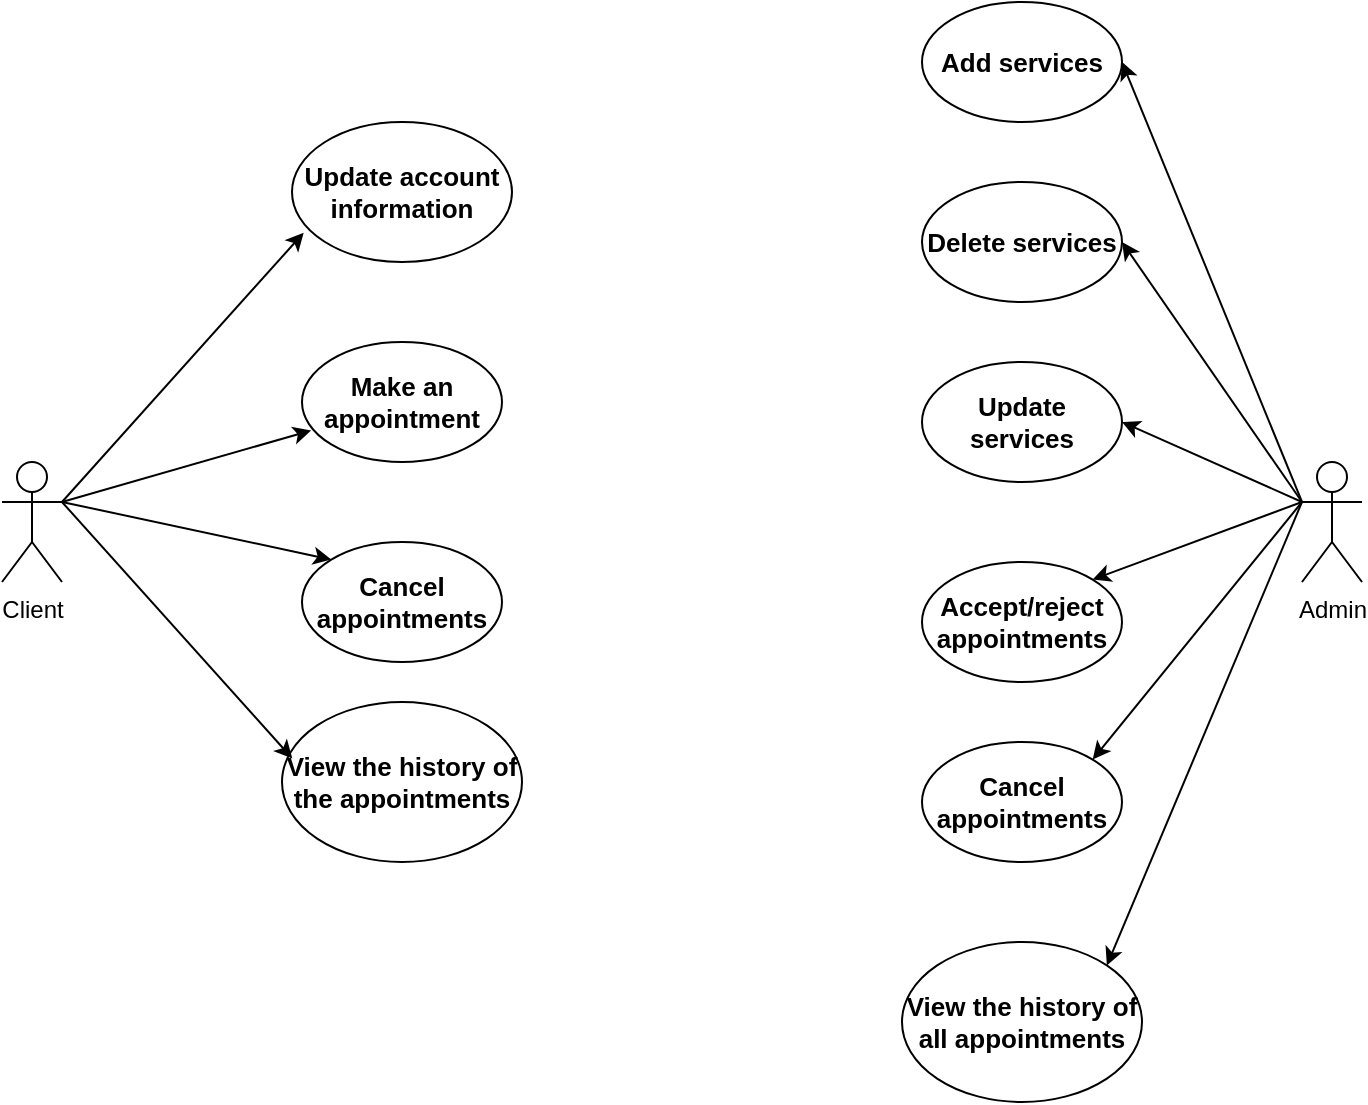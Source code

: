 <mxfile version="14.5.3" type="device"><diagram id="q7Ca3RBhE1kFpVHp9aTo" name="Page-1"><mxGraphModel dx="1504" dy="682" grid="1" gridSize="10" guides="1" tooltips="1" connect="1" arrows="1" fold="1" page="1" pageScale="1" pageWidth="827" pageHeight="1169" math="0" shadow="0"><root><mxCell id="0"/><mxCell id="1" parent="0"/><mxCell id="yvEOouLMCicpTyjTRq6A-4" value="Client&lt;br&gt;" style="shape=umlActor;verticalLabelPosition=bottom;verticalAlign=top;html=1;" parent="1" vertex="1"><mxGeometry x="40" y="340" width="30" height="60" as="geometry"/></mxCell><mxCell id="yvEOouLMCicpTyjTRq6A-5" value="Admin" style="shape=umlActor;verticalLabelPosition=bottom;verticalAlign=top;html=1;" parent="1" vertex="1"><mxGeometry x="690" y="340" width="30" height="60" as="geometry"/></mxCell><mxCell id="yvEOouLMCicpTyjTRq6A-10" value="&lt;b&gt;&lt;font style=&quot;font-size: 13px&quot;&gt;Make an appointment&lt;/font&gt;&lt;/b&gt;" style="ellipse;whiteSpace=wrap;html=1;" parent="1" vertex="1"><mxGeometry x="190" y="280" width="100" height="60" as="geometry"/></mxCell><mxCell id="yvEOouLMCicpTyjTRq6A-11" value="&lt;b&gt;&lt;font style=&quot;font-size: 13px&quot;&gt;Update account information&lt;/font&gt;&lt;/b&gt;" style="ellipse;whiteSpace=wrap;html=1;" parent="1" vertex="1"><mxGeometry x="185" y="170" width="110" height="70" as="geometry"/></mxCell><mxCell id="yvEOouLMCicpTyjTRq6A-13" value="&lt;b&gt;&lt;font style=&quot;font-size: 13px&quot;&gt;Cancel appointments&lt;/font&gt;&lt;/b&gt;" style="ellipse;whiteSpace=wrap;html=1;" parent="1" vertex="1"><mxGeometry x="190" y="380" width="100" height="60" as="geometry"/></mxCell><mxCell id="yvEOouLMCicpTyjTRq6A-14" value="&lt;b&gt;&lt;font style=&quot;font-size: 13px&quot;&gt;View the history of the appointments&lt;/font&gt;&lt;/b&gt;" style="ellipse;whiteSpace=wrap;html=1;" parent="1" vertex="1"><mxGeometry x="180" y="460" width="120" height="80" as="geometry"/></mxCell><mxCell id="yvEOouLMCicpTyjTRq6A-15" value="&lt;b&gt;&lt;font style=&quot;font-size: 13px&quot;&gt;Add services&lt;/font&gt;&lt;/b&gt;" style="ellipse;whiteSpace=wrap;html=1;" parent="1" vertex="1"><mxGeometry x="500" y="110" width="100" height="60" as="geometry"/></mxCell><mxCell id="yvEOouLMCicpTyjTRq6A-16" value="&lt;b&gt;&lt;font style=&quot;font-size: 13px&quot;&gt;Update services&lt;/font&gt;&lt;/b&gt;" style="ellipse;whiteSpace=wrap;html=1;" parent="1" vertex="1"><mxGeometry x="500" y="290" width="100" height="60" as="geometry"/></mxCell><mxCell id="yvEOouLMCicpTyjTRq6A-17" value="&lt;b&gt;&lt;font style=&quot;font-size: 13px&quot;&gt;Delete services&lt;/font&gt;&lt;/b&gt;" style="ellipse;whiteSpace=wrap;html=1;" parent="1" vertex="1"><mxGeometry x="500" y="200" width="100" height="60" as="geometry"/></mxCell><mxCell id="yvEOouLMCicpTyjTRq6A-18" value="&lt;b&gt;&lt;font style=&quot;font-size: 13px&quot;&gt;Cancel appointments&lt;/font&gt;&lt;/b&gt;" style="ellipse;whiteSpace=wrap;html=1;" parent="1" vertex="1"><mxGeometry x="500" y="480" width="100" height="60" as="geometry"/></mxCell><mxCell id="yvEOouLMCicpTyjTRq6A-19" value="&lt;b&gt;&lt;font style=&quot;font-size: 13px&quot;&gt;Accept/reject appointments&lt;/font&gt;&lt;/b&gt;" style="ellipse;whiteSpace=wrap;html=1;" parent="1" vertex="1"><mxGeometry x="500" y="390" width="100" height="60" as="geometry"/></mxCell><mxCell id="yvEOouLMCicpTyjTRq6A-20" value="&lt;b&gt;&lt;font style=&quot;font-size: 13px&quot;&gt;View the history of all appointments&lt;/font&gt;&lt;/b&gt;" style="ellipse;whiteSpace=wrap;html=1;" parent="1" vertex="1"><mxGeometry x="490" y="580" width="120" height="80" as="geometry"/></mxCell><mxCell id="yvEOouLMCicpTyjTRq6A-21" value="" style="endArrow=classic;html=1;entryX=0.053;entryY=0.791;entryDx=0;entryDy=0;entryPerimeter=0;exitX=1;exitY=0.333;exitDx=0;exitDy=0;exitPerimeter=0;" parent="1" source="yvEOouLMCicpTyjTRq6A-4" target="yvEOouLMCicpTyjTRq6A-11" edge="1"><mxGeometry width="50" height="50" relative="1" as="geometry"><mxPoint x="440" y="400" as="sourcePoint"/><mxPoint x="490" y="350" as="targetPoint"/></mxGeometry></mxCell><mxCell id="yvEOouLMCicpTyjTRq6A-22" value="" style="endArrow=classic;html=1;entryX=0.046;entryY=0.737;entryDx=0;entryDy=0;entryPerimeter=0;" parent="1" target="yvEOouLMCicpTyjTRq6A-10" edge="1"><mxGeometry width="50" height="50" relative="1" as="geometry"><mxPoint x="70" y="360" as="sourcePoint"/><mxPoint x="490" y="350" as="targetPoint"/></mxGeometry></mxCell><mxCell id="yvEOouLMCicpTyjTRq6A-25" value="" style="endArrow=classic;html=1;exitX=1;exitY=0.333;exitDx=0;exitDy=0;exitPerimeter=0;entryX=0;entryY=0;entryDx=0;entryDy=0;" parent="1" source="yvEOouLMCicpTyjTRq6A-4" target="yvEOouLMCicpTyjTRq6A-13" edge="1"><mxGeometry width="50" height="50" relative="1" as="geometry"><mxPoint x="440" y="400" as="sourcePoint"/><mxPoint x="490" y="350" as="targetPoint"/></mxGeometry></mxCell><mxCell id="yvEOouLMCicpTyjTRq6A-26" value="" style="endArrow=classic;html=1;entryX=0.043;entryY=0.353;entryDx=0;entryDy=0;entryPerimeter=0;" parent="1" target="yvEOouLMCicpTyjTRq6A-14" edge="1"><mxGeometry width="50" height="50" relative="1" as="geometry"><mxPoint x="70" y="360" as="sourcePoint"/><mxPoint x="490" y="350" as="targetPoint"/></mxGeometry></mxCell><mxCell id="yvEOouLMCicpTyjTRq6A-27" value="" style="endArrow=classic;html=1;exitX=0;exitY=0.333;exitDx=0;exitDy=0;exitPerimeter=0;entryX=1;entryY=0.5;entryDx=0;entryDy=0;" parent="1" source="yvEOouLMCicpTyjTRq6A-5" target="yvEOouLMCicpTyjTRq6A-15" edge="1"><mxGeometry width="50" height="50" relative="1" as="geometry"><mxPoint x="440" y="400" as="sourcePoint"/><mxPoint x="490" y="350" as="targetPoint"/></mxGeometry></mxCell><mxCell id="yvEOouLMCicpTyjTRq6A-28" value="" style="endArrow=classic;html=1;entryX=1;entryY=0.5;entryDx=0;entryDy=0;" parent="1" target="yvEOouLMCicpTyjTRq6A-17" edge="1"><mxGeometry width="50" height="50" relative="1" as="geometry"><mxPoint x="690" y="360" as="sourcePoint"/><mxPoint x="490" y="350" as="targetPoint"/></mxGeometry></mxCell><mxCell id="yvEOouLMCicpTyjTRq6A-29" value="" style="endArrow=classic;html=1;entryX=1;entryY=0.5;entryDx=0;entryDy=0;" parent="1" target="yvEOouLMCicpTyjTRq6A-16" edge="1"><mxGeometry width="50" height="50" relative="1" as="geometry"><mxPoint x="690" y="360" as="sourcePoint"/><mxPoint x="490" y="350" as="targetPoint"/></mxGeometry></mxCell><mxCell id="yvEOouLMCicpTyjTRq6A-32" value="" style="endArrow=classic;html=1;exitX=0;exitY=0.333;exitDx=0;exitDy=0;exitPerimeter=0;entryX=1;entryY=0;entryDx=0;entryDy=0;" parent="1" source="yvEOouLMCicpTyjTRq6A-5" target="yvEOouLMCicpTyjTRq6A-19" edge="1"><mxGeometry width="50" height="50" relative="1" as="geometry"><mxPoint x="440" y="600" as="sourcePoint"/><mxPoint x="490" y="550" as="targetPoint"/></mxGeometry></mxCell><mxCell id="yvEOouLMCicpTyjTRq6A-33" value="" style="endArrow=classic;html=1;entryX=1;entryY=0;entryDx=0;entryDy=0;" parent="1" target="yvEOouLMCicpTyjTRq6A-18" edge="1"><mxGeometry width="50" height="50" relative="1" as="geometry"><mxPoint x="690" y="360" as="sourcePoint"/><mxPoint x="490" y="550" as="targetPoint"/></mxGeometry></mxCell><mxCell id="yvEOouLMCicpTyjTRq6A-34" value="" style="endArrow=classic;html=1;exitX=0;exitY=0.333;exitDx=0;exitDy=0;exitPerimeter=0;entryX=1;entryY=0;entryDx=0;entryDy=0;" parent="1" source="yvEOouLMCicpTyjTRq6A-5" target="yvEOouLMCicpTyjTRq6A-20" edge="1"><mxGeometry width="50" height="50" relative="1" as="geometry"><mxPoint x="440" y="600" as="sourcePoint"/><mxPoint x="490" y="550" as="targetPoint"/></mxGeometry></mxCell></root></mxGraphModel></diagram></mxfile>